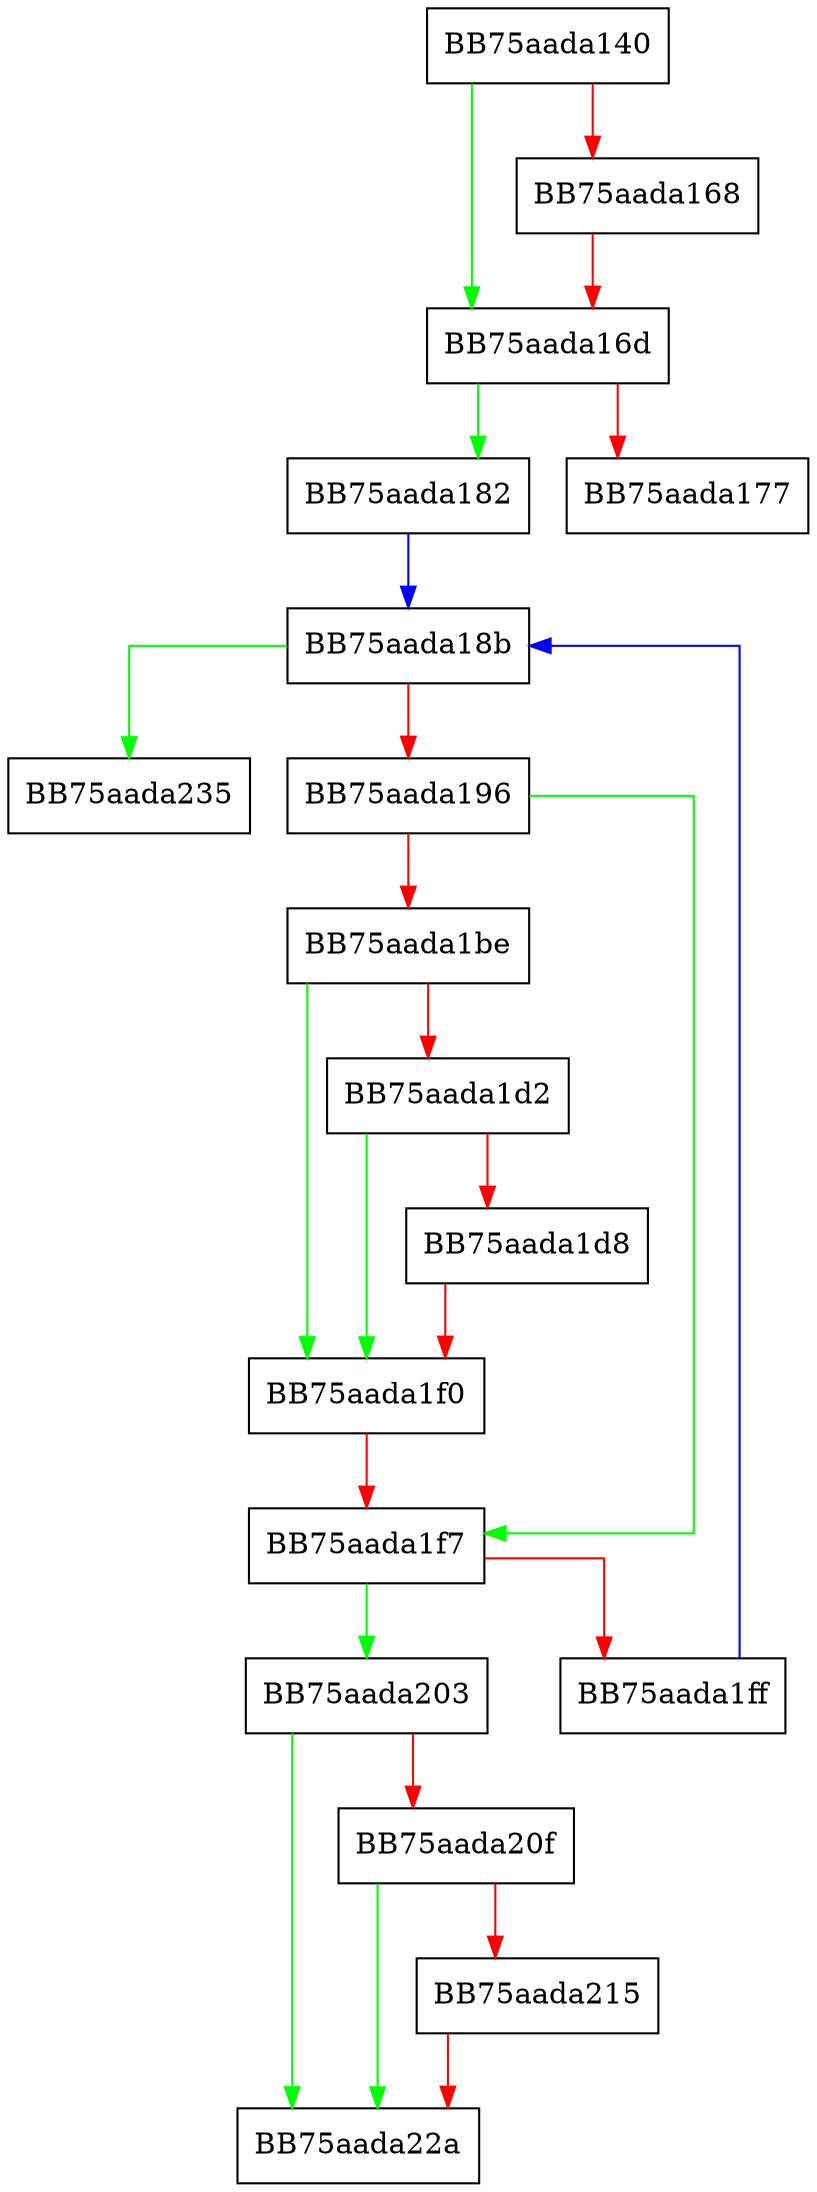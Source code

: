 digraph Write {
  node [shape="box"];
  graph [splines=ortho];
  BB75aada140 -> BB75aada16d [color="green"];
  BB75aada140 -> BB75aada168 [color="red"];
  BB75aada168 -> BB75aada16d [color="red"];
  BB75aada16d -> BB75aada182 [color="green"];
  BB75aada16d -> BB75aada177 [color="red"];
  BB75aada182 -> BB75aada18b [color="blue"];
  BB75aada18b -> BB75aada235 [color="green"];
  BB75aada18b -> BB75aada196 [color="red"];
  BB75aada196 -> BB75aada1f7 [color="green"];
  BB75aada196 -> BB75aada1be [color="red"];
  BB75aada1be -> BB75aada1f0 [color="green"];
  BB75aada1be -> BB75aada1d2 [color="red"];
  BB75aada1d2 -> BB75aada1f0 [color="green"];
  BB75aada1d2 -> BB75aada1d8 [color="red"];
  BB75aada1d8 -> BB75aada1f0 [color="red"];
  BB75aada1f0 -> BB75aada1f7 [color="red"];
  BB75aada1f7 -> BB75aada203 [color="green"];
  BB75aada1f7 -> BB75aada1ff [color="red"];
  BB75aada1ff -> BB75aada18b [color="blue"];
  BB75aada203 -> BB75aada22a [color="green"];
  BB75aada203 -> BB75aada20f [color="red"];
  BB75aada20f -> BB75aada22a [color="green"];
  BB75aada20f -> BB75aada215 [color="red"];
  BB75aada215 -> BB75aada22a [color="red"];
}